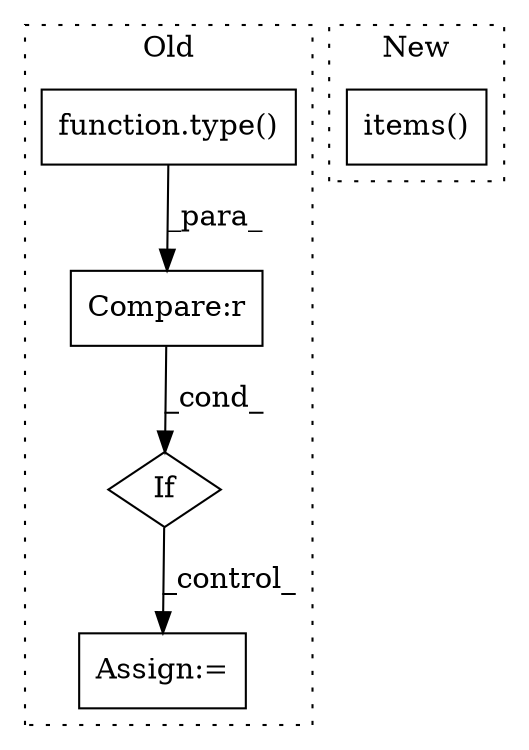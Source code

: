 digraph G {
subgraph cluster0 {
1 [label="function.type()" a="75" s="2329,2338" l="5,1" shape="box"];
3 [label="If" a="96" s="2326" l="3" shape="diamond"];
4 [label="Compare:r" a="40" s="2329" l="18" shape="box"];
5 [label="Assign:=" a="68" s="2369" l="3" shape="box"];
label = "Old";
style="dotted";
}
subgraph cluster1 {
2 [label="items()" a="75" s="2052" l="16" shape="box"];
label = "New";
style="dotted";
}
1 -> 4 [label="_para_"];
3 -> 5 [label="_control_"];
4 -> 3 [label="_cond_"];
}